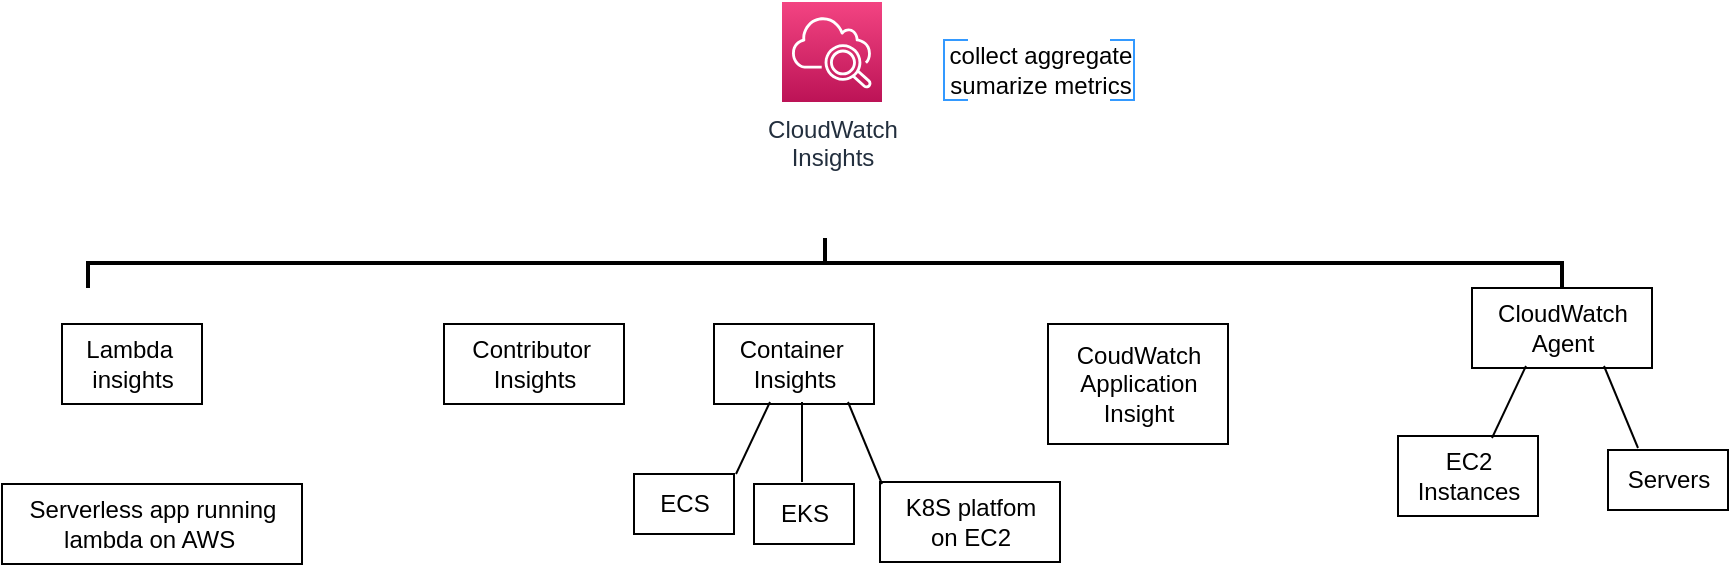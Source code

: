 <mxfile version="20.0.3" type="github"><diagram id="ahfcndGCMPXOTyxWDrLU" name="Page-1"><mxGraphModel dx="820" dy="571" grid="1" gridSize="10" guides="1" tooltips="1" connect="1" arrows="1" fold="1" page="1" pageScale="1" pageWidth="1169" pageHeight="827" math="0" shadow="0"><root><mxCell id="0"/><mxCell id="1" parent="0"/><mxCell id="ZLs19pHSzys7aue6sNGM-2" value="CloudWatch&lt;br&gt;Insights" style="sketch=0;points=[[0,0,0],[0.25,0,0],[0.5,0,0],[0.75,0,0],[1,0,0],[0,1,0],[0.25,1,0],[0.5,1,0],[0.75,1,0],[1,1,0],[0,0.25,0],[0,0.5,0],[0,0.75,0],[1,0.25,0],[1,0.5,0],[1,0.75,0]];points=[[0,0,0],[0.25,0,0],[0.5,0,0],[0.75,0,0],[1,0,0],[0,1,0],[0.25,1,0],[0.5,1,0],[0.75,1,0],[1,1,0],[0,0.25,0],[0,0.5,0],[0,0.75,0],[1,0.25,0],[1,0.5,0],[1,0.75,0]];outlineConnect=0;fontColor=#232F3E;gradientColor=#F34482;gradientDirection=north;fillColor=#BC1356;strokeColor=#ffffff;dashed=0;verticalLabelPosition=bottom;verticalAlign=top;align=center;html=1;fontSize=12;fontStyle=0;aspect=fixed;shape=mxgraph.aws4.resourceIcon;resIcon=mxgraph.aws4.cloudwatch_2;" vertex="1" parent="1"><mxGeometry x="470" y="9" width="50" height="50" as="geometry"/></mxCell><mxCell id="ZLs19pHSzys7aue6sNGM-5" value="Lambda&amp;nbsp;&lt;br&gt;insights" style="text;html=1;align=center;verticalAlign=middle;resizable=0;points=[];autosize=1;strokeColor=default;fillColor=none;fontSize=12;" vertex="1" parent="1"><mxGeometry x="110" y="170" width="70" height="40" as="geometry"/></mxCell><mxCell id="ZLs19pHSzys7aue6sNGM-6" value="Contributor&amp;nbsp;&lt;br&gt;Insights" style="text;html=1;align=center;verticalAlign=middle;resizable=0;points=[];autosize=1;strokeColor=default;fillColor=none;fontSize=12;" vertex="1" parent="1"><mxGeometry x="301" y="170" width="90" height="40" as="geometry"/></mxCell><mxCell id="ZLs19pHSzys7aue6sNGM-7" value="Container&amp;nbsp;&lt;br&gt;Insights" style="text;html=1;align=center;verticalAlign=middle;resizable=0;points=[];autosize=1;strokeColor=default;fillColor=none;fontSize=12;" vertex="1" parent="1"><mxGeometry x="436" y="170" width="80" height="40" as="geometry"/></mxCell><mxCell id="ZLs19pHSzys7aue6sNGM-8" value="CoudWatch&lt;br&gt;Application&lt;br&gt;Insight" style="text;html=1;align=center;verticalAlign=middle;resizable=0;points=[];autosize=1;strokeColor=default;fillColor=none;fontSize=12;" vertex="1" parent="1"><mxGeometry x="603" y="170" width="90" height="60" as="geometry"/></mxCell><mxCell id="ZLs19pHSzys7aue6sNGM-9" value="CloudWatch &lt;br&gt;Agent" style="text;html=1;align=center;verticalAlign=middle;resizable=0;points=[];autosize=1;strokeColor=default;fillColor=none;fontSize=12;" vertex="1" parent="1"><mxGeometry x="815" y="152" width="90" height="40" as="geometry"/></mxCell><mxCell id="ZLs19pHSzys7aue6sNGM-10" value="Serverless app running &lt;br&gt;lambda on AWS&amp;nbsp;" style="text;html=1;align=center;verticalAlign=middle;resizable=0;points=[];autosize=1;strokeColor=default;fillColor=none;fontSize=12;" vertex="1" parent="1"><mxGeometry x="80" y="250" width="150" height="40" as="geometry"/></mxCell><mxCell id="ZLs19pHSzys7aue6sNGM-11" value="collect aggregate&lt;br&gt;sumarize metrics" style="text;html=1;align=center;verticalAlign=middle;resizable=0;points=[];autosize=1;strokeColor=none;fillColor=none;fontSize=12;" vertex="1" parent="1"><mxGeometry x="544" y="23" width="110" height="40" as="geometry"/></mxCell><mxCell id="ZLs19pHSzys7aue6sNGM-12" value="" style="strokeWidth=1;html=1;shape=mxgraph.flowchart.annotation_1;align=left;pointerEvents=1;fontColor=#000033;fillColor=none;strokeColor=#3399FF;" vertex="1" parent="1"><mxGeometry x="551" y="28" width="12" height="30" as="geometry"/></mxCell><mxCell id="ZLs19pHSzys7aue6sNGM-13" value="" style="strokeWidth=1;html=1;shape=mxgraph.flowchart.annotation_1;align=left;pointerEvents=1;fontColor=#000033;fillColor=none;direction=west;strokeColor=#3399FF;" vertex="1" parent="1"><mxGeometry x="634" y="28" width="12" height="30" as="geometry"/></mxCell><mxCell id="ZLs19pHSzys7aue6sNGM-14" value="" style="strokeWidth=2;html=1;shape=mxgraph.flowchart.annotation_2;align=left;labelPosition=right;pointerEvents=1;fontSize=12;fillColor=none;direction=south;" vertex="1" parent="1"><mxGeometry x="123" y="127" width="737" height="25" as="geometry"/></mxCell><mxCell id="ZLs19pHSzys7aue6sNGM-15" value="" style="endArrow=none;html=1;rounded=0;fontSize=12;" edge="1" parent="1"><mxGeometry width="50" height="50" relative="1" as="geometry"><mxPoint x="447" y="245" as="sourcePoint"/><mxPoint x="464" y="209" as="targetPoint"/></mxGeometry></mxCell><mxCell id="ZLs19pHSzys7aue6sNGM-17" value="" style="endArrow=none;html=1;rounded=0;fontSize=12;" edge="1" parent="1"><mxGeometry width="50" height="50" relative="1" as="geometry"><mxPoint x="520" y="250" as="sourcePoint"/><mxPoint x="503" y="209" as="targetPoint"/></mxGeometry></mxCell><mxCell id="ZLs19pHSzys7aue6sNGM-18" value="" style="endArrow=none;html=1;rounded=0;fontSize=12;" edge="1" parent="1"><mxGeometry width="50" height="50" relative="1" as="geometry"><mxPoint x="480" y="249" as="sourcePoint"/><mxPoint x="480" y="209" as="targetPoint"/></mxGeometry></mxCell><mxCell id="ZLs19pHSzys7aue6sNGM-19" value="ECS" style="text;html=1;align=center;verticalAlign=middle;resizable=0;points=[];autosize=1;strokeColor=default;fillColor=none;fontSize=12;" vertex="1" parent="1"><mxGeometry x="396" y="245" width="50" height="30" as="geometry"/></mxCell><mxCell id="ZLs19pHSzys7aue6sNGM-20" value="EKS" style="text;html=1;align=center;verticalAlign=middle;resizable=0;points=[];autosize=1;strokeColor=default;fillColor=none;fontSize=12;" vertex="1" parent="1"><mxGeometry x="456" y="250" width="50" height="30" as="geometry"/></mxCell><mxCell id="ZLs19pHSzys7aue6sNGM-21" value="K8S platfom&lt;br&gt;on EC2" style="text;html=1;align=center;verticalAlign=middle;resizable=0;points=[];autosize=1;strokeColor=default;fillColor=none;fontSize=12;" vertex="1" parent="1"><mxGeometry x="519" y="249" width="90" height="40" as="geometry"/></mxCell><mxCell id="ZLs19pHSzys7aue6sNGM-22" value="EC2 &lt;br&gt;Instances" style="text;html=1;align=center;verticalAlign=middle;resizable=0;points=[];autosize=1;strokeColor=default;fillColor=none;fontSize=12;" vertex="1" parent="1"><mxGeometry x="778" y="226" width="70" height="40" as="geometry"/></mxCell><mxCell id="ZLs19pHSzys7aue6sNGM-23" value="Servers" style="text;html=1;align=center;verticalAlign=middle;resizable=0;points=[];autosize=1;strokeColor=default;fillColor=none;fontSize=12;" vertex="1" parent="1"><mxGeometry x="883" y="233" width="60" height="30" as="geometry"/></mxCell><mxCell id="ZLs19pHSzys7aue6sNGM-24" value="" style="endArrow=none;html=1;rounded=0;fontSize=12;" edge="1" parent="1"><mxGeometry width="50" height="50" relative="1" as="geometry"><mxPoint x="825" y="227" as="sourcePoint"/><mxPoint x="842" y="191" as="targetPoint"/></mxGeometry></mxCell><mxCell id="ZLs19pHSzys7aue6sNGM-25" value="" style="endArrow=none;html=1;rounded=0;fontSize=12;" edge="1" parent="1"><mxGeometry width="50" height="50" relative="1" as="geometry"><mxPoint x="898" y="232" as="sourcePoint"/><mxPoint x="881" y="191" as="targetPoint"/></mxGeometry></mxCell></root></mxGraphModel></diagram></mxfile>